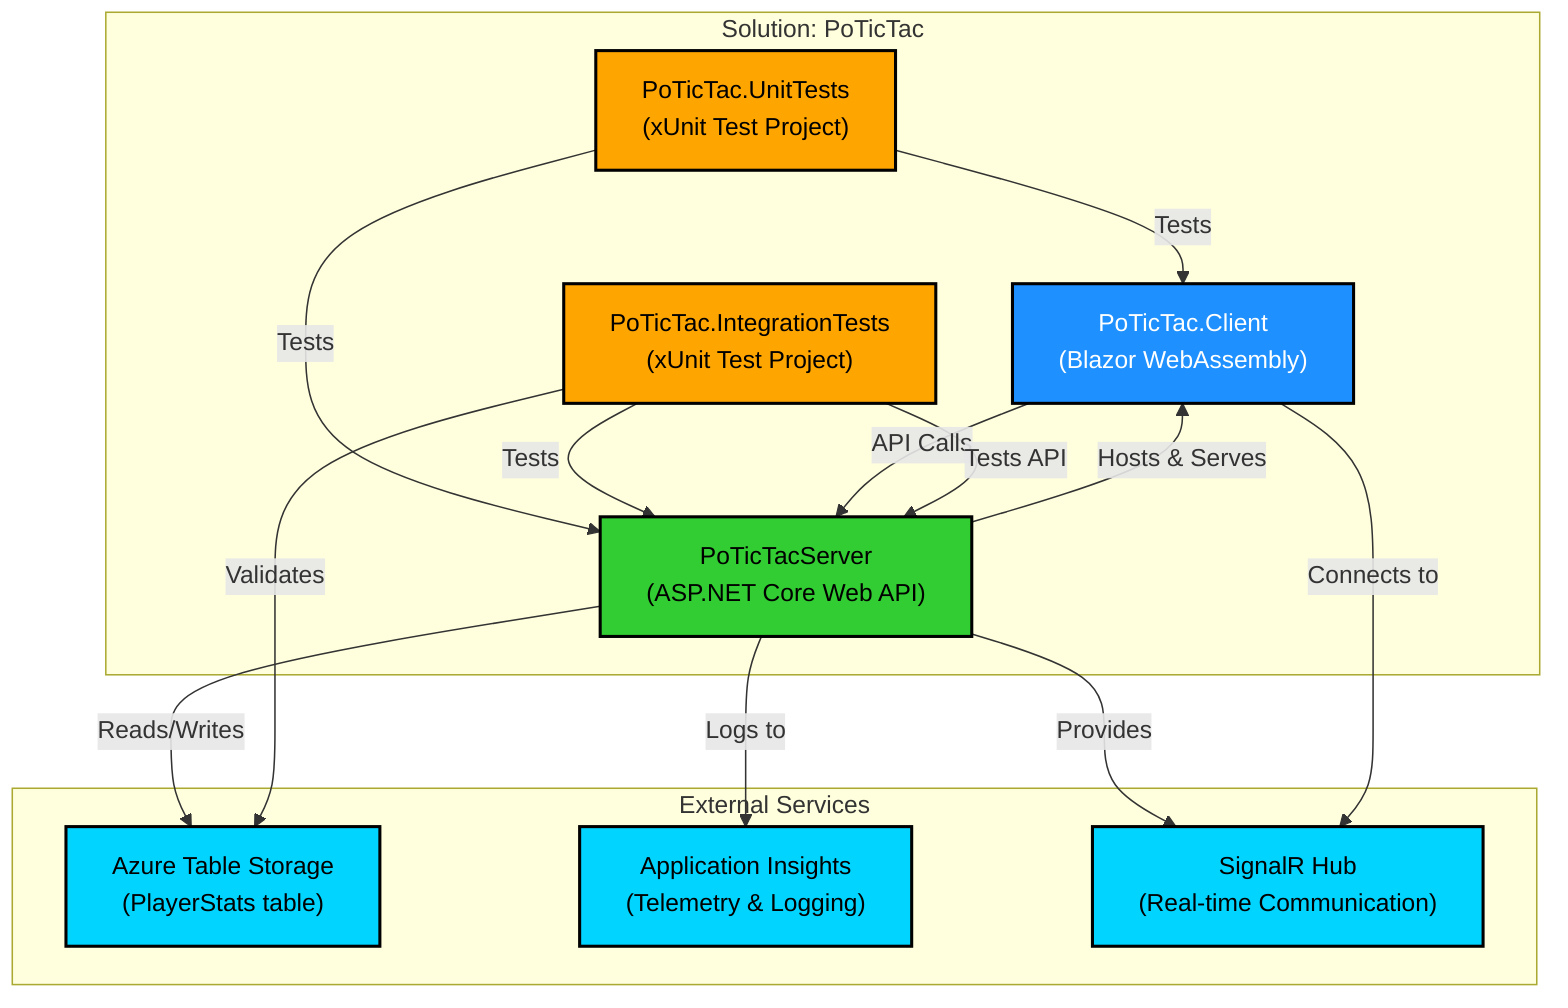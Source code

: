 graph TD
    subgraph "Solution: PoTicTac"
        Client["PoTicTac.Client<br/>(Blazor WebAssembly)"]
        Server["PoTicTacServer<br/>(ASP.NET Core Web API)"]
        UnitTests["PoTicTac.UnitTests<br/>(xUnit Test Project)"]
        IntegrationTests["PoTicTac.IntegrationTests<br/>(xUnit Test Project)"]
    end
    
    subgraph "External Services"
        AzureStorage["Azure Table Storage<br/>(PlayerStats table)"]
        AppInsights["Application Insights<br/>(Telemetry & Logging)"]
        SignalRHub["SignalR Hub<br/>(Real-time Communication)"]
    end
    
    %% Project Dependencies
    Server -->|Hosts & Serves| Client
    UnitTests -->|Tests| Client
    UnitTests -->|Tests| Server
    IntegrationTests -->|Tests| Server
    
    %% External Service Dependencies
    Server -->|Reads/Writes| AzureStorage
    Server -->|Logs to| AppInsights
    Server -->|Provides| SignalRHub
    Client -->|Connects to| SignalRHub
    Client -->|API Calls| Server
    IntegrationTests -->|Validates| AzureStorage
    IntegrationTests -->|Tests API| Server
    
    %% Styling
    classDef clientStyle fill:#1e90ff,stroke:#000,stroke-width:2px,color:#fff
    classDef serverStyle fill:#32cd32,stroke:#000,stroke-width:2px,color:#000
    classDef testStyle fill:#ffa500,stroke:#000,stroke-width:2px,color:#000
    classDef azureStyle fill:#00d4ff,stroke:#000,stroke-width:2px,color:#000
    
    class Client clientStyle
    class Server serverStyle
    class UnitTests,IntegrationTests testStyle
    class AzureStorage,AppInsights,SignalRHub azureStyle